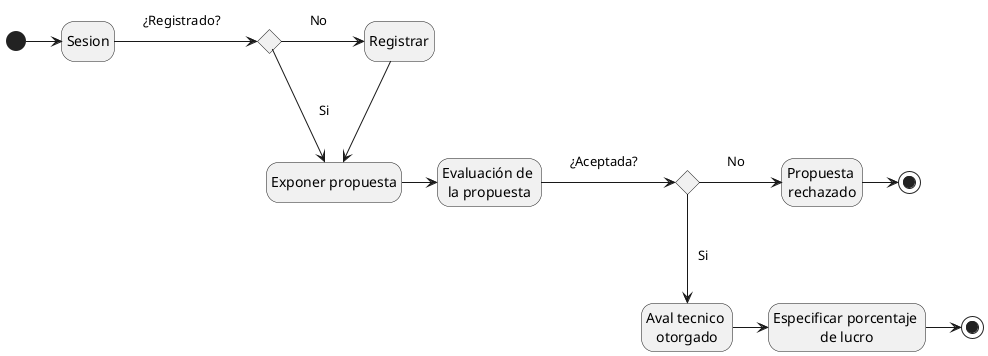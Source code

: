 @startuml ProcedoDeNegocio
skinparam NoteBackgroundColor transparent
skinparam NoteBorderColor transparent
hide empty description
state Sesion
state conditional1 <<choice>>
state conditional2 <<choice>>
state start <<start>>
state end1 <<end>>
state end2 <<end>>
state Registrar 
state "Exponer propuesta" as EP
state "Evaluación de \nla propuesta" as verification
state "Aval tecnico \notorgado" as ATO
state "Propuesta \nrechazado" as PR
state "Especificar porcentaje \nde lucro" as EPL

start -> Sesion 
Sesion -> conditional1
note on link : ¿Registrado?
conditional1 -> Registrar
note on link : No
Registrar  --> EP
conditional1 -d-> EP
note on link  : Si
EP -> verification
verification -> conditional2
note on link : ¿Aceptada?
conditional2 -> PR
note on link : No
PR -> end1
conditional2 -d-> ATO
note on link : Si
ATO -> EPL
EPL -> end2
@enduml